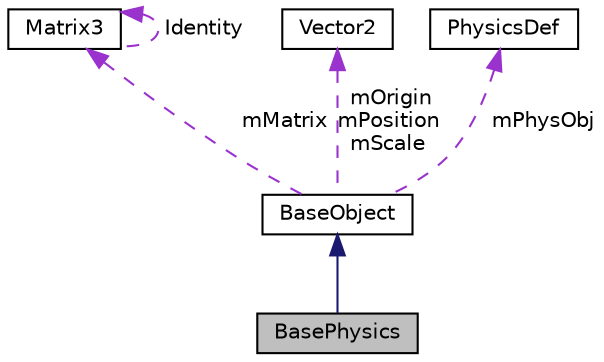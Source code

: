 digraph G
{
  edge [fontname="Helvetica",fontsize="10",labelfontname="Helvetica",labelfontsize="10"];
  node [fontname="Helvetica",fontsize="10",shape=record];
  Node1 [label="BasePhysics",height=0.2,width=0.4,color="black", fillcolor="grey75", style="filled" fontcolor="black"];
  Node2 -> Node1 [dir="back",color="midnightblue",fontsize="10",style="solid",fontname="Helvetica"];
  Node2 [label="BaseObject",height=0.2,width=0.4,color="black", fillcolor="white", style="filled",URL="$class_base_object.html"];
  Node3 -> Node2 [dir="back",color="darkorchid3",fontsize="10",style="dashed",label=" mMatrix" ,fontname="Helvetica"];
  Node3 [label="Matrix3",height=0.2,width=0.4,color="black", fillcolor="white", style="filled",URL="$class_matrix3.html",tooltip="Utility class to manipulate 3x3 matrices of floats."];
  Node3 -> Node3 [dir="back",color="darkorchid3",fontsize="10",style="dashed",label=" Identity" ,fontname="Helvetica"];
  Node4 -> Node2 [dir="back",color="darkorchid3",fontsize="10",style="dashed",label=" mOrigin\nmPosition\nmScale" ,fontname="Helvetica"];
  Node4 [label="Vector2",height=0.2,width=0.4,color="black", fillcolor="white", style="filled",URL="$class_vector2.html"];
  Node5 -> Node2 [dir="back",color="darkorchid3",fontsize="10",style="dashed",label=" mPhysObj" ,fontname="Helvetica"];
  Node5 [label="PhysicsDef",height=0.2,width=0.4,color="black", fillcolor="white", style="filled",URL="$class_physics_def.html"];
}
